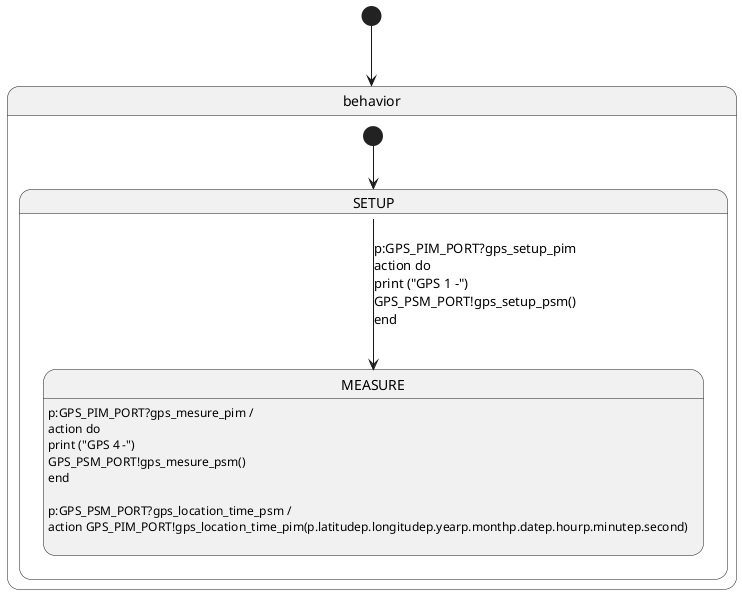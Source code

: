 @startuml
skinparam defaultTextAlignment left
[*] --> behavior
state behavior{
state SETUP{

SETUP --> MEASURE : p:GPS_PIM_PORT?gps_setup_pim\naction do \nprint ("GPS 1 -")\nGPS_PSM_PORT!gps_setup_psm()\nend\n
}
state MEASURE{
	MEASURE : p:GPS_PIM_PORT?gps_mesure_pim / \naction do \nprint ("GPS 4 -")\nGPS_PSM_PORT!gps_mesure_psm()\nend\n
	MEASURE : p:GPS_PSM_PORT?gps_location_time_psm / \naction GPS_PIM_PORT!gps_location_time_pim(p.latitudep.longitudep.yearp.monthp.datep.hourp.minutep.second)\n
}
[*] --> SETUP
}
@enduml
